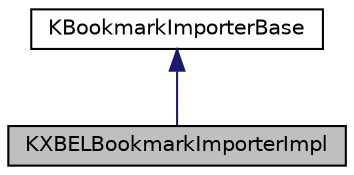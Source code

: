 digraph "KXBELBookmarkImporterImpl"
{
  edge [fontname="Helvetica",fontsize="10",labelfontname="Helvetica",labelfontsize="10"];
  node [fontname="Helvetica",fontsize="10",shape=record];
  Node0 [label="KXBELBookmarkImporterImpl",height=0.2,width=0.4,color="black", fillcolor="grey75", style="filled", fontcolor="black"];
  Node1 -> Node0 [dir="back",color="midnightblue",fontsize="10",style="solid",fontname="Helvetica"];
  Node1 [label="KBookmarkImporterBase",height=0.2,width=0.4,color="black", fillcolor="white", style="filled",URL="$classKBookmarkImporterBase.html",tooltip="A class for importing NS bookmarks KEditBookmarks uses it to insert bookmarks into its DOM tree..."];
}
